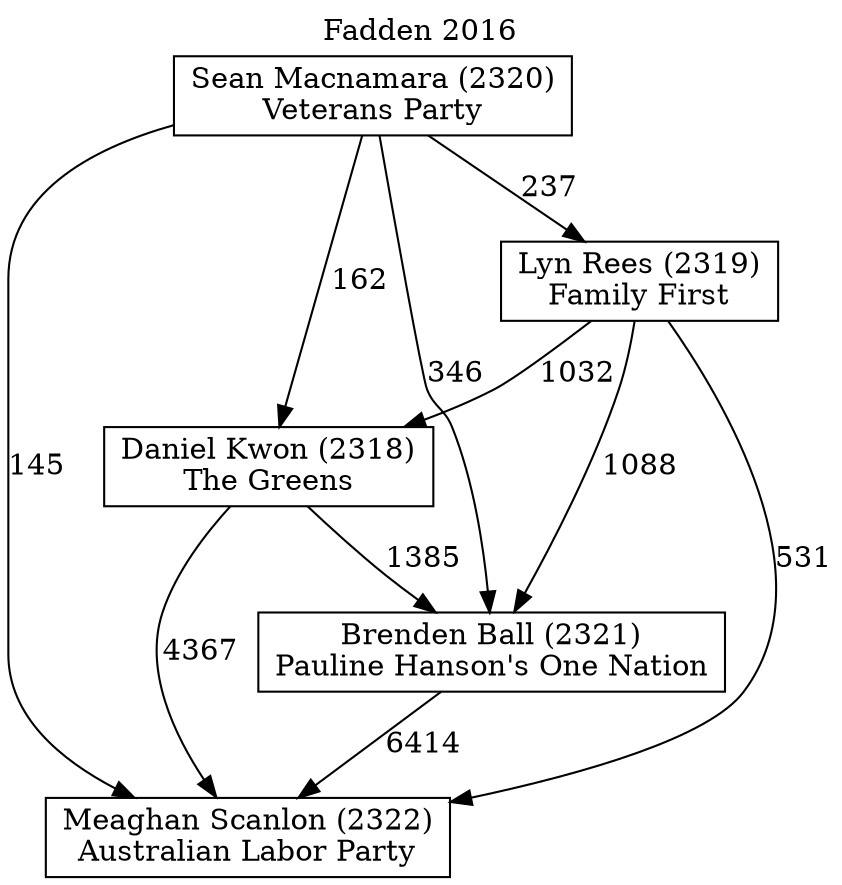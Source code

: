 // House preference flow
digraph "Meaghan Scanlon (2322)_Fadden_2016" {
	graph [label="Fadden 2016" labelloc=t mclimit=10]
	node [shape=box]
	"Sean Macnamara (2320)" [label="Sean Macnamara (2320)
Veterans Party"]
	"Brenden Ball (2321)" [label="Brenden Ball (2321)
Pauline Hanson's One Nation"]
	"Meaghan Scanlon (2322)" [label="Meaghan Scanlon (2322)
Australian Labor Party"]
	"Daniel Kwon (2318)" [label="Daniel Kwon (2318)
The Greens"]
	"Lyn Rees (2319)" [label="Lyn Rees (2319)
Family First"]
	"Brenden Ball (2321)" -> "Meaghan Scanlon (2322)" [label=6414]
	"Sean Macnamara (2320)" -> "Meaghan Scanlon (2322)" [label=145]
	"Lyn Rees (2319)" -> "Meaghan Scanlon (2322)" [label=531]
	"Lyn Rees (2319)" -> "Brenden Ball (2321)" [label=1088]
	"Sean Macnamara (2320)" -> "Lyn Rees (2319)" [label=237]
	"Sean Macnamara (2320)" -> "Daniel Kwon (2318)" [label=162]
	"Sean Macnamara (2320)" -> "Brenden Ball (2321)" [label=346]
	"Daniel Kwon (2318)" -> "Meaghan Scanlon (2322)" [label=4367]
	"Daniel Kwon (2318)" -> "Brenden Ball (2321)" [label=1385]
	"Lyn Rees (2319)" -> "Daniel Kwon (2318)" [label=1032]
}
